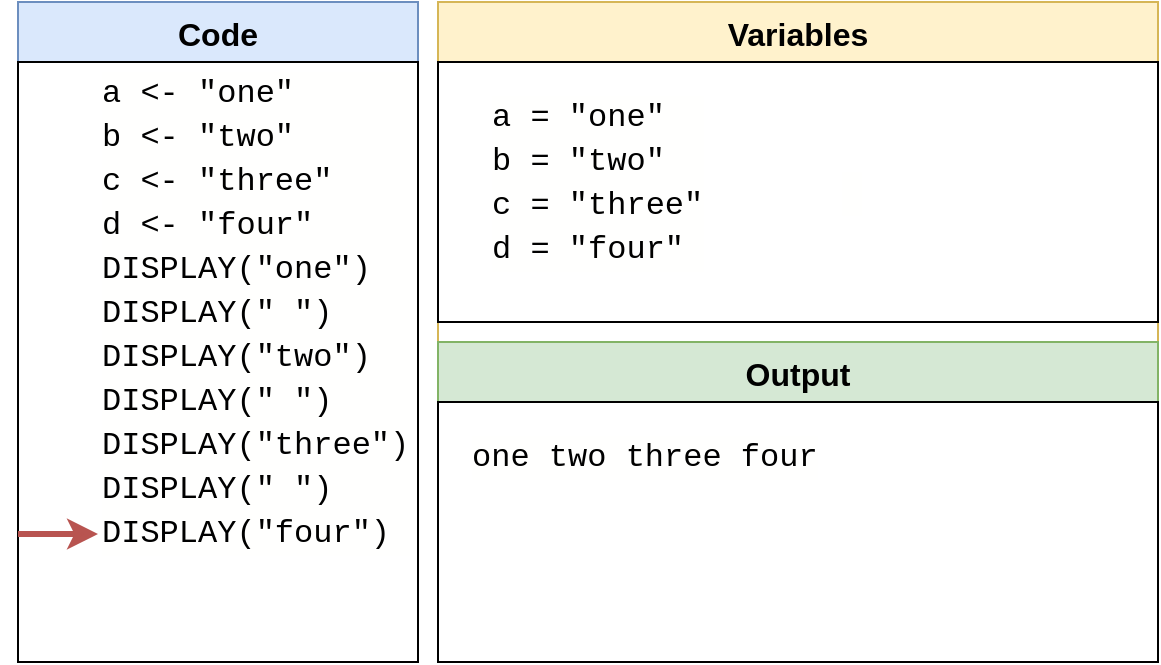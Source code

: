 <mxfile version="15.7.3" type="device"><diagram id="a4pWtZ9yry9xVOBQld5_" name="Page-1"><mxGraphModel dx="1102" dy="676" grid="1" gridSize="10" guides="1" tooltips="1" connect="1" arrows="1" fold="1" page="1" pageScale="1" pageWidth="850" pageHeight="1100" math="0" shadow="0"><root><mxCell id="0"/><mxCell id="1" parent="0"/><mxCell id="s7XQJ1kpverrdMYSqTAO-2" value="Code" style="swimlane;fillColor=#dae8fc;strokeColor=#6c8ebf;fontSize=16;align=center;startSize=30;" vertex="1" parent="1"><mxGeometry x="10" y="10" width="200" height="330" as="geometry"><mxRectangle x="50" y="100" width="70" height="23" as="alternateBounds"/></mxGeometry></mxCell><mxCell id="s7XQJ1kpverrdMYSqTAO-4" value="" style="rounded=0;whiteSpace=wrap;html=1;fontFamily=Courier New;fontSize=16;align=left;" vertex="1" parent="s7XQJ1kpverrdMYSqTAO-2"><mxGeometry y="30" width="200" height="300" as="geometry"/></mxCell><mxCell id="s7XQJ1kpverrdMYSqTAO-3" value="&lt;div style=&quot;background-color: rgb(255 , 255 , 254) ; font-family: &amp;#34;source code pro&amp;#34; , &amp;#34;monaco&amp;#34; , &amp;#34;menlo&amp;#34; , &amp;#34;consolas&amp;#34; , &amp;#34;courier new&amp;#34; , monospace , &amp;#34;consolas&amp;#34; , &amp;#34;courier new&amp;#34; , monospace ; font-weight: normal ; line-height: 22px&quot;&gt;&lt;div&gt;a &amp;lt;- &quot;one&quot;&lt;/div&gt;&lt;div&gt;b &amp;lt;- &quot;two&quot;&lt;/div&gt;&lt;div&gt;c &amp;lt;- &quot;three&quot;&lt;/div&gt;&lt;div&gt;d &amp;lt;- &quot;four&quot;&lt;/div&gt;&lt;div&gt;DISPLAY(&quot;one&quot;)&lt;/div&gt;&lt;div&gt;DISPLAY(&quot; &quot;)&lt;/div&gt;&lt;div&gt;DISPLAY(&quot;two&quot;)&lt;/div&gt;&lt;div&gt;DISPLAY(&quot; &quot;)&lt;/div&gt;&lt;div&gt;DISPLAY(&quot;three&quot;)&lt;/div&gt;&lt;div&gt;DISPLAY(&quot; &quot;)&lt;/div&gt;&lt;div&gt;DISPLAY(&quot;four&quot;)&lt;/div&gt;&lt;/div&gt;" style="text;html=1;strokeColor=none;fillColor=none;align=left;verticalAlign=middle;whiteSpace=wrap;rounded=0;fontFamily=Courier New;fontSize=16;fontStyle=1" vertex="1" parent="s7XQJ1kpverrdMYSqTAO-2"><mxGeometry x="40" y="30" width="140" height="250" as="geometry"/></mxCell><mxCell id="s7XQJ1kpverrdMYSqTAO-18" value="" style="endArrow=classic;html=1;rounded=0;fontFamily=Courier New;fontSize=16;strokeWidth=3;fillColor=#f8cecc;strokeColor=#b85450;" edge="1" parent="s7XQJ1kpverrdMYSqTAO-2"><mxGeometry width="50" height="50" relative="1" as="geometry"><mxPoint y="266" as="sourcePoint"/><mxPoint x="40" y="266" as="targetPoint"/></mxGeometry></mxCell><mxCell id="s7XQJ1kpverrdMYSqTAO-5" value="Variables" style="swimlane;fillColor=#fff2cc;strokeColor=#d6b656;fontSize=16;align=center;startSize=30;" vertex="1" parent="1"><mxGeometry x="220" y="10" width="360" height="310" as="geometry"><mxRectangle x="50" y="100" width="70" height="23" as="alternateBounds"/></mxGeometry></mxCell><mxCell id="s7XQJ1kpverrdMYSqTAO-6" value="" style="rounded=0;whiteSpace=wrap;html=1;fontFamily=Courier New;fontSize=16;align=left;" vertex="1" parent="s7XQJ1kpverrdMYSqTAO-5"><mxGeometry y="30" width="360" height="130" as="geometry"/></mxCell><mxCell id="s7XQJ1kpverrdMYSqTAO-11" value="&lt;div style=&quot;background-color: rgb(255 , 255 , 254) ; font-family: &amp;#34;source code pro&amp;#34; , &amp;#34;monaco&amp;#34; , &amp;#34;menlo&amp;#34; , &amp;#34;consolas&amp;#34; , &amp;#34;courier new&amp;#34; , monospace , &amp;#34;consolas&amp;#34; , &amp;#34;courier new&amp;#34; , monospace ; font-weight: normal ; line-height: 22px&quot;&gt;&lt;div&gt;a = &quot;one&quot;&lt;/div&gt;&lt;div&gt;b = &quot;two&quot;&lt;/div&gt;&lt;div&gt;c = &quot;three&quot;&lt;/div&gt;&lt;div&gt;d = &quot;four&quot;&lt;/div&gt;&lt;/div&gt;" style="text;html=1;strokeColor=none;fillColor=none;align=left;verticalAlign=top;whiteSpace=wrap;rounded=0;fontFamily=Courier New;fontSize=16;fontStyle=1" vertex="1" parent="s7XQJ1kpverrdMYSqTAO-5"><mxGeometry x="25" y="40" width="140" height="110" as="geometry"/></mxCell><mxCell id="s7XQJ1kpverrdMYSqTAO-12" value="&lt;div style=&quot;background-color: rgb(255 , 255 , 254) ; font-family: &amp;#34;source code pro&amp;#34; , &amp;#34;monaco&amp;#34; , &amp;#34;menlo&amp;#34; , &amp;#34;consolas&amp;#34; , &amp;#34;courier new&amp;#34; , monospace , &amp;#34;consolas&amp;#34; , &amp;#34;courier new&amp;#34; , monospace ; font-weight: normal ; line-height: 22px&quot;&gt;&lt;div&gt;&amp;nbsp;&lt;/div&gt;&lt;/div&gt;" style="text;html=1;strokeColor=none;fillColor=none;align=left;verticalAlign=middle;whiteSpace=wrap;rounded=0;fontFamily=Courier New;fontSize=16;fontStyle=1" vertex="1" parent="s7XQJ1kpverrdMYSqTAO-5"><mxGeometry x="200" y="40" width="140" height="110" as="geometry"/></mxCell><mxCell id="s7XQJ1kpverrdMYSqTAO-8" value="Output" style="swimlane;fillColor=#d5e8d4;strokeColor=#82b366;fontSize=16;align=center;startSize=30;" vertex="1" parent="1"><mxGeometry x="220" y="180" width="360" height="160" as="geometry"><mxRectangle x="50" y="100" width="70" height="23" as="alternateBounds"/></mxGeometry></mxCell><mxCell id="s7XQJ1kpverrdMYSqTAO-9" value="" style="rounded=0;whiteSpace=wrap;html=1;fontFamily=Courier New;fontSize=16;align=left;" vertex="1" parent="s7XQJ1kpverrdMYSqTAO-8"><mxGeometry y="30" width="360" height="130" as="geometry"/></mxCell><mxCell id="s7XQJ1kpverrdMYSqTAO-13" value="&lt;div style=&quot;background-color: rgb(255 , 255 , 254) ; font-family: &amp;#34;source code pro&amp;#34; , &amp;#34;monaco&amp;#34; , &amp;#34;menlo&amp;#34; , &amp;#34;consolas&amp;#34; , &amp;#34;courier new&amp;#34; , monospace , &amp;#34;consolas&amp;#34; , &amp;#34;courier new&amp;#34; , monospace ; font-weight: normal ; line-height: 22px&quot;&gt;&lt;div&gt;one&amp;nbsp;two&amp;nbsp;three&amp;nbsp;four&lt;/div&gt;&lt;/div&gt;" style="text;html=1;strokeColor=none;fillColor=none;align=left;verticalAlign=top;whiteSpace=wrap;rounded=0;fontFamily=Courier New;fontSize=16;fontStyle=1" vertex="1" parent="s7XQJ1kpverrdMYSqTAO-8"><mxGeometry x="15" y="40" width="335" height="110" as="geometry"/></mxCell></root></mxGraphModel></diagram></mxfile>